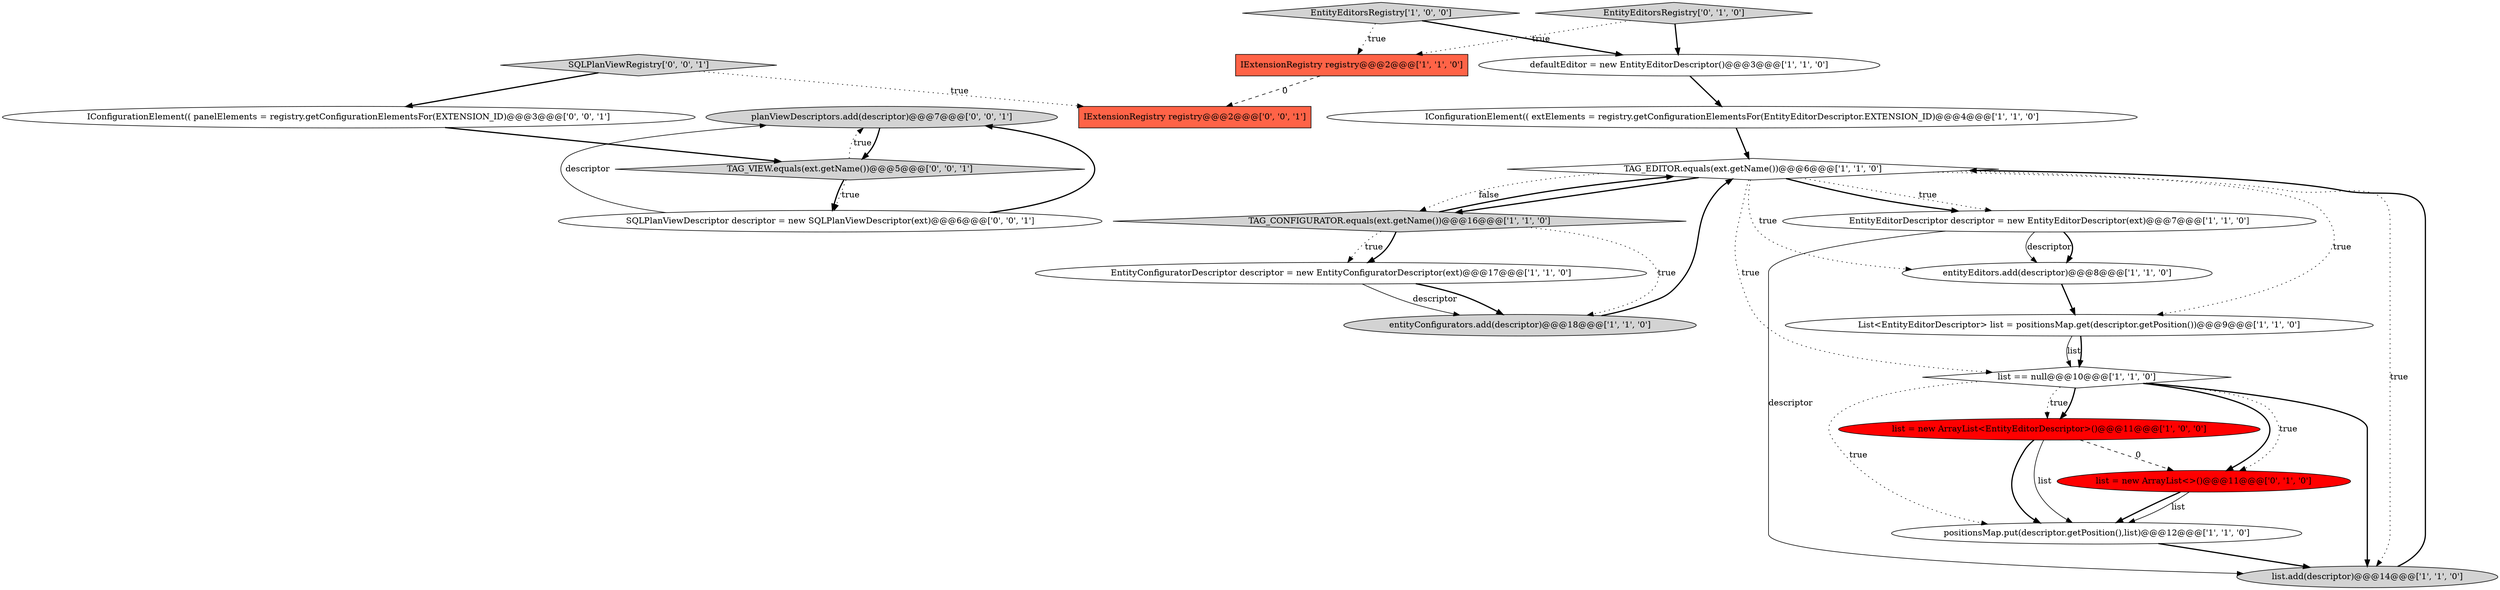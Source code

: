 digraph {
20 [style = filled, label = "planViewDescriptors.add(descriptor)@@@7@@@['0', '0', '1']", fillcolor = lightgray, shape = ellipse image = "AAA0AAABBB3BBB"];
19 [style = filled, label = "SQLPlanViewDescriptor descriptor = new SQLPlanViewDescriptor(ext)@@@6@@@['0', '0', '1']", fillcolor = white, shape = ellipse image = "AAA0AAABBB3BBB"];
17 [style = filled, label = "IConfigurationElement(( panelElements = registry.getConfigurationElementsFor(EXTENSION_ID)@@@3@@@['0', '0', '1']", fillcolor = white, shape = ellipse image = "AAA0AAABBB3BBB"];
12 [style = filled, label = "IExtensionRegistry registry@@@2@@@['1', '1', '0']", fillcolor = tomato, shape = box image = "AAA0AAABBB1BBB"];
5 [style = filled, label = "list == null@@@10@@@['1', '1', '0']", fillcolor = white, shape = diamond image = "AAA0AAABBB1BBB"];
22 [style = filled, label = "IExtensionRegistry registry@@@2@@@['0', '0', '1']", fillcolor = tomato, shape = box image = "AAA0AAABBB3BBB"];
9 [style = filled, label = "List<EntityEditorDescriptor> list = positionsMap.get(descriptor.getPosition())@@@9@@@['1', '1', '0']", fillcolor = white, shape = ellipse image = "AAA0AAABBB1BBB"];
2 [style = filled, label = "EntityEditorsRegistry['1', '0', '0']", fillcolor = lightgray, shape = diamond image = "AAA0AAABBB1BBB"];
7 [style = filled, label = "EntityConfiguratorDescriptor descriptor = new EntityConfiguratorDescriptor(ext)@@@17@@@['1', '1', '0']", fillcolor = white, shape = ellipse image = "AAA0AAABBB1BBB"];
0 [style = filled, label = "IConfigurationElement(( extElements = registry.getConfigurationElementsFor(EntityEditorDescriptor.EXTENSION_ID)@@@4@@@['1', '1', '0']", fillcolor = white, shape = ellipse image = "AAA0AAABBB1BBB"];
1 [style = filled, label = "entityConfigurators.add(descriptor)@@@18@@@['1', '1', '0']", fillcolor = lightgray, shape = ellipse image = "AAA0AAABBB1BBB"];
6 [style = filled, label = "list.add(descriptor)@@@14@@@['1', '1', '0']", fillcolor = lightgray, shape = ellipse image = "AAA0AAABBB1BBB"];
3 [style = filled, label = "TAG_CONFIGURATOR.equals(ext.getName())@@@16@@@['1', '1', '0']", fillcolor = lightgray, shape = diamond image = "AAA0AAABBB1BBB"];
13 [style = filled, label = "TAG_EDITOR.equals(ext.getName())@@@6@@@['1', '1', '0']", fillcolor = white, shape = diamond image = "AAA0AAABBB1BBB"];
15 [style = filled, label = "EntityEditorsRegistry['0', '1', '0']", fillcolor = lightgray, shape = diamond image = "AAA0AAABBB2BBB"];
8 [style = filled, label = "EntityEditorDescriptor descriptor = new EntityEditorDescriptor(ext)@@@7@@@['1', '1', '0']", fillcolor = white, shape = ellipse image = "AAA0AAABBB1BBB"];
18 [style = filled, label = "TAG_VIEW.equals(ext.getName())@@@5@@@['0', '0', '1']", fillcolor = lightgray, shape = diamond image = "AAA0AAABBB3BBB"];
14 [style = filled, label = "list = new ArrayList<EntityEditorDescriptor>()@@@11@@@['1', '0', '0']", fillcolor = red, shape = ellipse image = "AAA1AAABBB1BBB"];
10 [style = filled, label = "positionsMap.put(descriptor.getPosition(),list)@@@12@@@['1', '1', '0']", fillcolor = white, shape = ellipse image = "AAA0AAABBB1BBB"];
16 [style = filled, label = "list = new ArrayList<>()@@@11@@@['0', '1', '0']", fillcolor = red, shape = ellipse image = "AAA1AAABBB2BBB"];
21 [style = filled, label = "SQLPlanViewRegistry['0', '0', '1']", fillcolor = lightgray, shape = diamond image = "AAA0AAABBB3BBB"];
11 [style = filled, label = "defaultEditor = new EntityEditorDescriptor()@@@3@@@['1', '1', '0']", fillcolor = white, shape = ellipse image = "AAA0AAABBB1BBB"];
4 [style = filled, label = "entityEditors.add(descriptor)@@@8@@@['1', '1', '0']", fillcolor = white, shape = ellipse image = "AAA0AAABBB1BBB"];
13->6 [style = dotted, label="true"];
4->9 [style = bold, label=""];
5->14 [style = dotted, label="true"];
3->7 [style = dotted, label="true"];
7->1 [style = bold, label=""];
0->13 [style = bold, label=""];
16->10 [style = bold, label=""];
5->10 [style = dotted, label="true"];
19->20 [style = bold, label=""];
18->19 [style = dotted, label="true"];
18->19 [style = bold, label=""];
8->6 [style = solid, label="descriptor"];
14->10 [style = bold, label=""];
21->22 [style = dotted, label="true"];
13->5 [style = dotted, label="true"];
5->14 [style = bold, label=""];
18->20 [style = dotted, label="true"];
10->6 [style = bold, label=""];
1->13 [style = bold, label=""];
8->4 [style = solid, label="descriptor"];
9->5 [style = solid, label="list"];
5->16 [style = bold, label=""];
20->18 [style = bold, label=""];
11->0 [style = bold, label=""];
7->1 [style = solid, label="descriptor"];
5->6 [style = bold, label=""];
13->3 [style = bold, label=""];
15->11 [style = bold, label=""];
3->7 [style = bold, label=""];
13->8 [style = dotted, label="true"];
6->13 [style = bold, label=""];
16->10 [style = solid, label="list"];
5->16 [style = dotted, label="true"];
12->22 [style = dashed, label="0"];
2->12 [style = dotted, label="true"];
9->5 [style = bold, label=""];
3->13 [style = bold, label=""];
15->12 [style = dotted, label="true"];
13->3 [style = dotted, label="false"];
19->20 [style = solid, label="descriptor"];
14->16 [style = dashed, label="0"];
8->4 [style = bold, label=""];
13->8 [style = bold, label=""];
21->17 [style = bold, label=""];
3->1 [style = dotted, label="true"];
2->11 [style = bold, label=""];
14->10 [style = solid, label="list"];
17->18 [style = bold, label=""];
13->4 [style = dotted, label="true"];
13->9 [style = dotted, label="true"];
}
